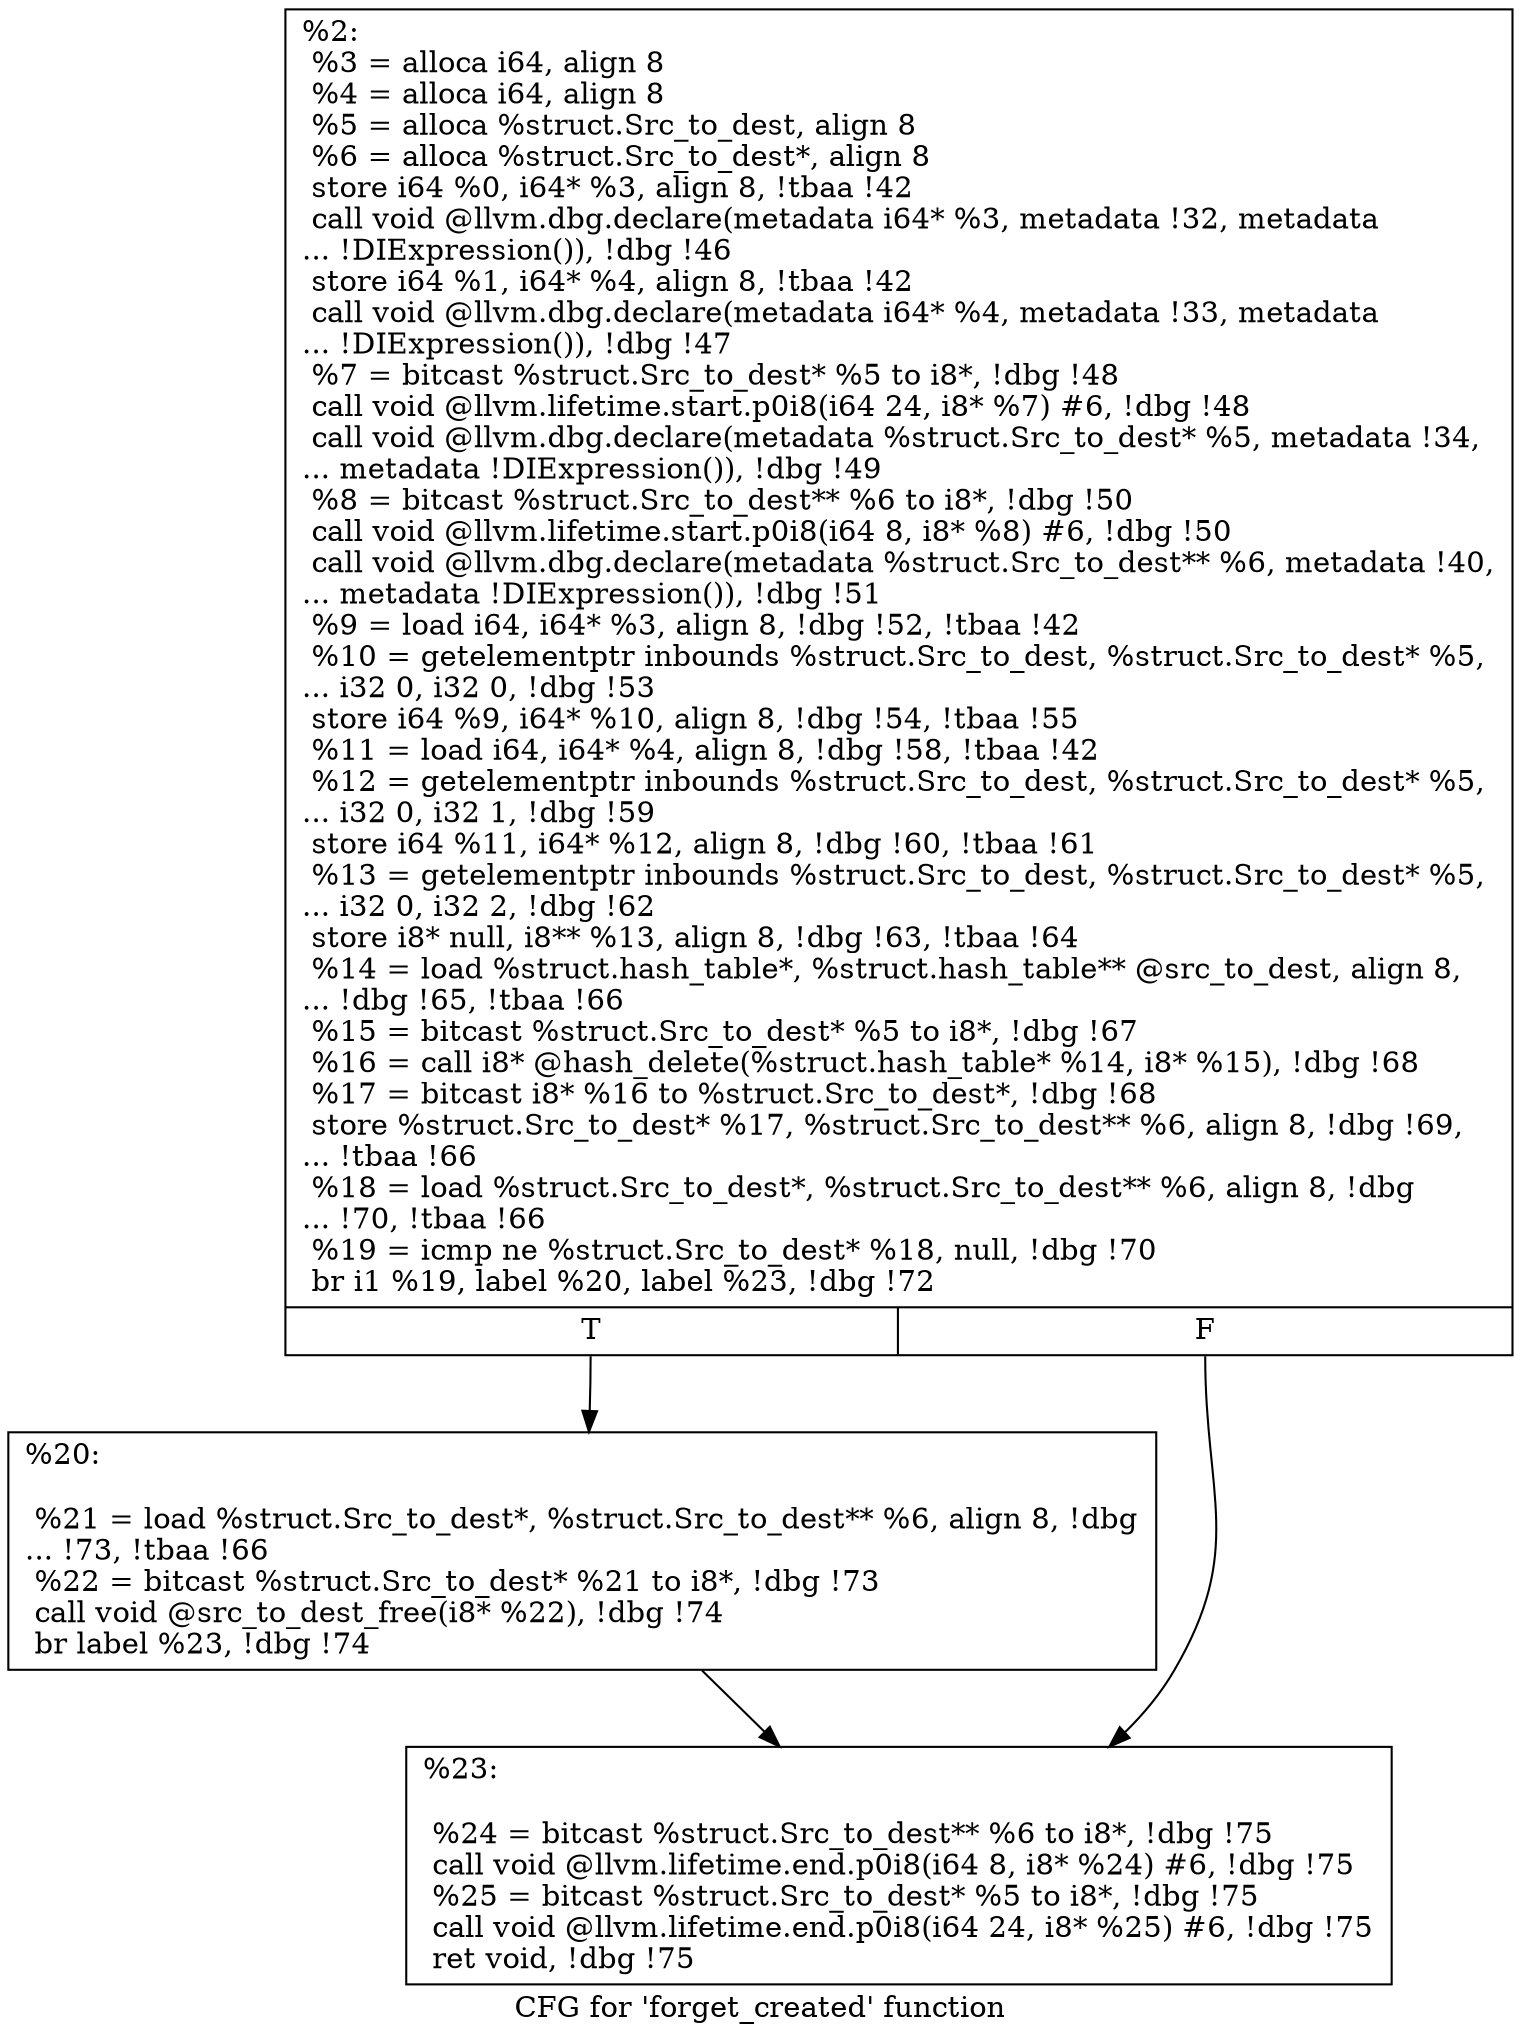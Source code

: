 digraph "CFG for 'forget_created' function" {
	label="CFG for 'forget_created' function";

	Node0x15de8d0 [shape=record,label="{%2:\l  %3 = alloca i64, align 8\l  %4 = alloca i64, align 8\l  %5 = alloca %struct.Src_to_dest, align 8\l  %6 = alloca %struct.Src_to_dest*, align 8\l  store i64 %0, i64* %3, align 8, !tbaa !42\l  call void @llvm.dbg.declare(metadata i64* %3, metadata !32, metadata\l... !DIExpression()), !dbg !46\l  store i64 %1, i64* %4, align 8, !tbaa !42\l  call void @llvm.dbg.declare(metadata i64* %4, metadata !33, metadata\l... !DIExpression()), !dbg !47\l  %7 = bitcast %struct.Src_to_dest* %5 to i8*, !dbg !48\l  call void @llvm.lifetime.start.p0i8(i64 24, i8* %7) #6, !dbg !48\l  call void @llvm.dbg.declare(metadata %struct.Src_to_dest* %5, metadata !34,\l... metadata !DIExpression()), !dbg !49\l  %8 = bitcast %struct.Src_to_dest** %6 to i8*, !dbg !50\l  call void @llvm.lifetime.start.p0i8(i64 8, i8* %8) #6, !dbg !50\l  call void @llvm.dbg.declare(metadata %struct.Src_to_dest** %6, metadata !40,\l... metadata !DIExpression()), !dbg !51\l  %9 = load i64, i64* %3, align 8, !dbg !52, !tbaa !42\l  %10 = getelementptr inbounds %struct.Src_to_dest, %struct.Src_to_dest* %5,\l... i32 0, i32 0, !dbg !53\l  store i64 %9, i64* %10, align 8, !dbg !54, !tbaa !55\l  %11 = load i64, i64* %4, align 8, !dbg !58, !tbaa !42\l  %12 = getelementptr inbounds %struct.Src_to_dest, %struct.Src_to_dest* %5,\l... i32 0, i32 1, !dbg !59\l  store i64 %11, i64* %12, align 8, !dbg !60, !tbaa !61\l  %13 = getelementptr inbounds %struct.Src_to_dest, %struct.Src_to_dest* %5,\l... i32 0, i32 2, !dbg !62\l  store i8* null, i8** %13, align 8, !dbg !63, !tbaa !64\l  %14 = load %struct.hash_table*, %struct.hash_table** @src_to_dest, align 8,\l... !dbg !65, !tbaa !66\l  %15 = bitcast %struct.Src_to_dest* %5 to i8*, !dbg !67\l  %16 = call i8* @hash_delete(%struct.hash_table* %14, i8* %15), !dbg !68\l  %17 = bitcast i8* %16 to %struct.Src_to_dest*, !dbg !68\l  store %struct.Src_to_dest* %17, %struct.Src_to_dest** %6, align 8, !dbg !69,\l... !tbaa !66\l  %18 = load %struct.Src_to_dest*, %struct.Src_to_dest** %6, align 8, !dbg\l... !70, !tbaa !66\l  %19 = icmp ne %struct.Src_to_dest* %18, null, !dbg !70\l  br i1 %19, label %20, label %23, !dbg !72\l|{<s0>T|<s1>F}}"];
	Node0x15de8d0:s0 -> Node0x15e6cf0;
	Node0x15de8d0:s1 -> Node0x15e6d40;
	Node0x15e6cf0 [shape=record,label="{%20:\l\l  %21 = load %struct.Src_to_dest*, %struct.Src_to_dest** %6, align 8, !dbg\l... !73, !tbaa !66\l  %22 = bitcast %struct.Src_to_dest* %21 to i8*, !dbg !73\l  call void @src_to_dest_free(i8* %22), !dbg !74\l  br label %23, !dbg !74\l}"];
	Node0x15e6cf0 -> Node0x15e6d40;
	Node0x15e6d40 [shape=record,label="{%23:\l\l  %24 = bitcast %struct.Src_to_dest** %6 to i8*, !dbg !75\l  call void @llvm.lifetime.end.p0i8(i64 8, i8* %24) #6, !dbg !75\l  %25 = bitcast %struct.Src_to_dest* %5 to i8*, !dbg !75\l  call void @llvm.lifetime.end.p0i8(i64 24, i8* %25) #6, !dbg !75\l  ret void, !dbg !75\l}"];
}
